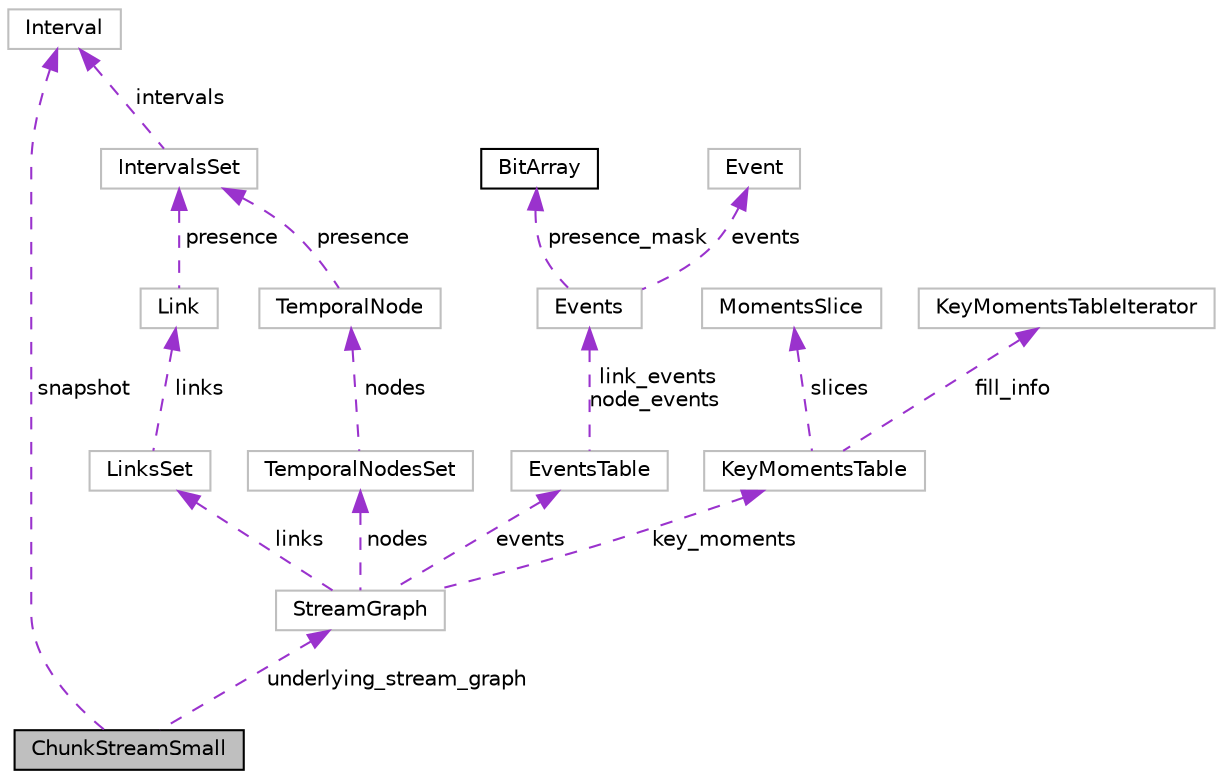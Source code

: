 digraph "ChunkStreamSmall"
{
 // LATEX_PDF_SIZE
  edge [fontname="Helvetica",fontsize="10",labelfontname="Helvetica",labelfontsize="10"];
  node [fontname="Helvetica",fontsize="10",shape=record];
  Node1 [label="ChunkStreamSmall",height=0.2,width=0.4,color="black", fillcolor="grey75", style="filled", fontcolor="black",tooltip=" "];
  Node2 -> Node1 [dir="back",color="darkorchid3",fontsize="10",style="dashed",label=" underlying_stream_graph" ];
  Node2 [label="StreamGraph",height=0.2,width=0.4,color="grey75", fillcolor="white", style="filled",URL="$structStreamGraph.html",tooltip=" "];
  Node3 -> Node2 [dir="back",color="darkorchid3",fontsize="10",style="dashed",label=" key_moments" ];
  Node3 [label="KeyMomentsTable",height=0.2,width=0.4,color="grey75", fillcolor="white", style="filled",URL="$structKeyMomentsTable.html",tooltip=" "];
  Node4 -> Node3 [dir="back",color="darkorchid3",fontsize="10",style="dashed",label=" slices" ];
  Node4 [label="MomentsSlice",height=0.2,width=0.4,color="grey75", fillcolor="white", style="filled",URL="$structMomentsSlice.html",tooltip=" "];
  Node5 -> Node3 [dir="back",color="darkorchid3",fontsize="10",style="dashed",label=" fill_info" ];
  Node5 [label="KeyMomentsTableIterator",height=0.2,width=0.4,color="grey75", fillcolor="white", style="filled",URL="$structKeyMomentsTableIterator.html",tooltip=" "];
  Node6 -> Node2 [dir="back",color="darkorchid3",fontsize="10",style="dashed",label=" nodes" ];
  Node6 [label="TemporalNodesSet",height=0.2,width=0.4,color="grey75", fillcolor="white", style="filled",URL="$structTemporalNodesSet.html",tooltip=" "];
  Node7 -> Node6 [dir="back",color="darkorchid3",fontsize="10",style="dashed",label=" nodes" ];
  Node7 [label="TemporalNode",height=0.2,width=0.4,color="grey75", fillcolor="white", style="filled",URL="$structTemporalNode.html",tooltip=" "];
  Node8 -> Node7 [dir="back",color="darkorchid3",fontsize="10",style="dashed",label=" presence" ];
  Node8 [label="IntervalsSet",height=0.2,width=0.4,color="grey75", fillcolor="white", style="filled",URL="$structIntervalsSet.html",tooltip=" "];
  Node9 -> Node8 [dir="back",color="darkorchid3",fontsize="10",style="dashed",label=" intervals" ];
  Node9 [label="Interval",height=0.2,width=0.4,color="grey75", fillcolor="white", style="filled",URL="$structInterval.html",tooltip=" "];
  Node10 -> Node2 [dir="back",color="darkorchid3",fontsize="10",style="dashed",label=" links" ];
  Node10 [label="LinksSet",height=0.2,width=0.4,color="grey75", fillcolor="white", style="filled",URL="$structLinksSet.html",tooltip=" "];
  Node11 -> Node10 [dir="back",color="darkorchid3",fontsize="10",style="dashed",label=" links" ];
  Node11 [label="Link",height=0.2,width=0.4,color="grey75", fillcolor="white", style="filled",URL="$structLink.html",tooltip=" "];
  Node8 -> Node11 [dir="back",color="darkorchid3",fontsize="10",style="dashed",label=" presence" ];
  Node12 -> Node2 [dir="back",color="darkorchid3",fontsize="10",style="dashed",label=" events" ];
  Node12 [label="EventsTable",height=0.2,width=0.4,color="grey75", fillcolor="white", style="filled",URL="$structEventsTable.html",tooltip=" "];
  Node13 -> Node12 [dir="back",color="darkorchid3",fontsize="10",style="dashed",label=" link_events\nnode_events" ];
  Node13 [label="Events",height=0.2,width=0.4,color="grey75", fillcolor="white", style="filled",URL="$structEvents.html",tooltip=" "];
  Node14 -> Node13 [dir="back",color="darkorchid3",fontsize="10",style="dashed",label=" events" ];
  Node14 [label="Event",height=0.2,width=0.4,color="grey75", fillcolor="white", style="filled",URL="$structEvent.html",tooltip=" "];
  Node15 -> Node13 [dir="back",color="darkorchid3",fontsize="10",style="dashed",label=" presence_mask" ];
  Node15 [label="BitArray",height=0.2,width=0.4,color="black", fillcolor="white", style="filled",URL="$structBitArray.html",tooltip="The structure of a variable length array of bits."];
  Node9 -> Node1 [dir="back",color="darkorchid3",fontsize="10",style="dashed",label=" snapshot" ];
}
